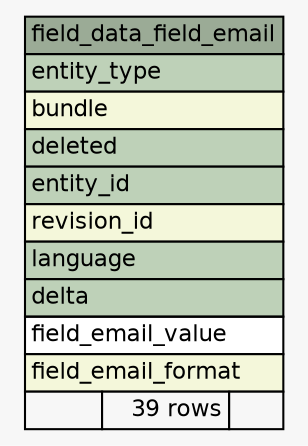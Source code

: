 // dot 2.30.1 on Mac OS X 10.8.3
// SchemaSpy rev 590
digraph "field_data_field_email" {
  graph [
    rankdir="RL"
    bgcolor="#f7f7f7"
    nodesep="0.18"
    ranksep="0.46"
    fontname="Helvetica"
    fontsize="11"
  ];
  node [
    fontname="Helvetica"
    fontsize="11"
    shape="plaintext"
  ];
  edge [
    arrowsize="0.8"
  ];
  "field_data_field_email" [
    label=<
    <TABLE BORDER="0" CELLBORDER="1" CELLSPACING="0" BGCOLOR="#ffffff">
      <TR><TD COLSPAN="3" BGCOLOR="#9bab96" ALIGN="CENTER">field_data_field_email</TD></TR>
      <TR><TD PORT="entity_type" COLSPAN="3" BGCOLOR="#bed1b8" ALIGN="LEFT">entity_type</TD></TR>
      <TR><TD PORT="bundle" COLSPAN="3" BGCOLOR="#f4f7da" ALIGN="LEFT">bundle</TD></TR>
      <TR><TD PORT="deleted" COLSPAN="3" BGCOLOR="#bed1b8" ALIGN="LEFT">deleted</TD></TR>
      <TR><TD PORT="entity_id" COLSPAN="3" BGCOLOR="#bed1b8" ALIGN="LEFT">entity_id</TD></TR>
      <TR><TD PORT="revision_id" COLSPAN="3" BGCOLOR="#f4f7da" ALIGN="LEFT">revision_id</TD></TR>
      <TR><TD PORT="language" COLSPAN="3" BGCOLOR="#bed1b8" ALIGN="LEFT">language</TD></TR>
      <TR><TD PORT="delta" COLSPAN="3" BGCOLOR="#bed1b8" ALIGN="LEFT">delta</TD></TR>
      <TR><TD PORT="field_email_value" COLSPAN="3" ALIGN="LEFT">field_email_value</TD></TR>
      <TR><TD PORT="field_email_format" COLSPAN="3" BGCOLOR="#f4f7da" ALIGN="LEFT">field_email_format</TD></TR>
      <TR><TD ALIGN="LEFT" BGCOLOR="#f7f7f7">  </TD><TD ALIGN="RIGHT" BGCOLOR="#f7f7f7">39 rows</TD><TD ALIGN="RIGHT" BGCOLOR="#f7f7f7">  </TD></TR>
    </TABLE>>
    URL="tables/field_data_field_email.html"
    tooltip="field_data_field_email"
  ];
}

